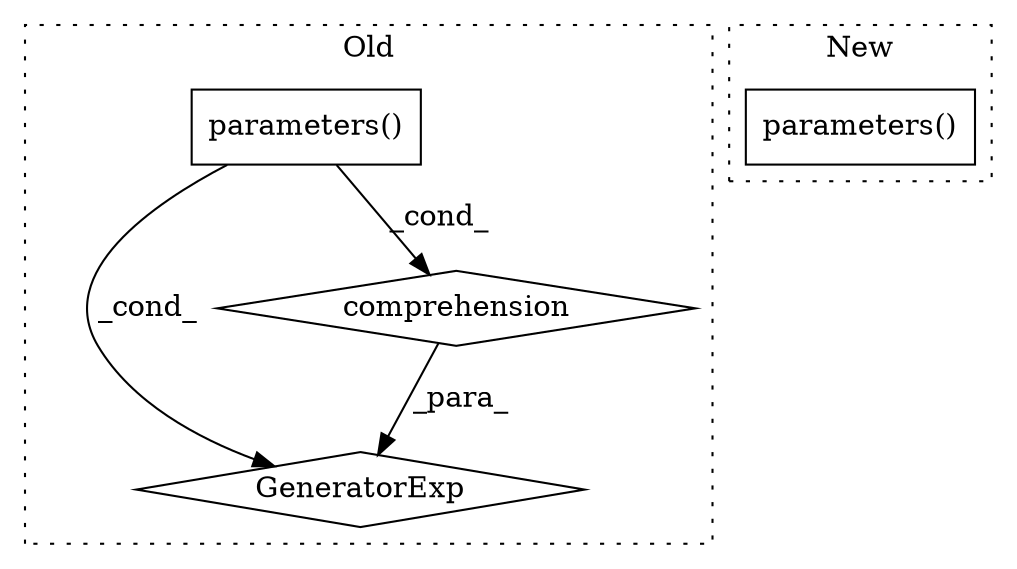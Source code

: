 digraph G {
subgraph cluster0 {
1 [label="GeneratorExp" a="55" s="246" l="2" shape="diamond"];
3 [label="parameters()" a="75" s="273" l="32" shape="box"];
4 [label="comprehension" a="45" s="264" l="3" shape="diamond"];
label = "Old";
style="dotted";
}
subgraph cluster1 {
2 [label="parameters()" a="75" s="245" l="33" shape="box"];
label = "New";
style="dotted";
}
3 -> 4 [label="_cond_"];
3 -> 1 [label="_cond_"];
4 -> 1 [label="_para_"];
}